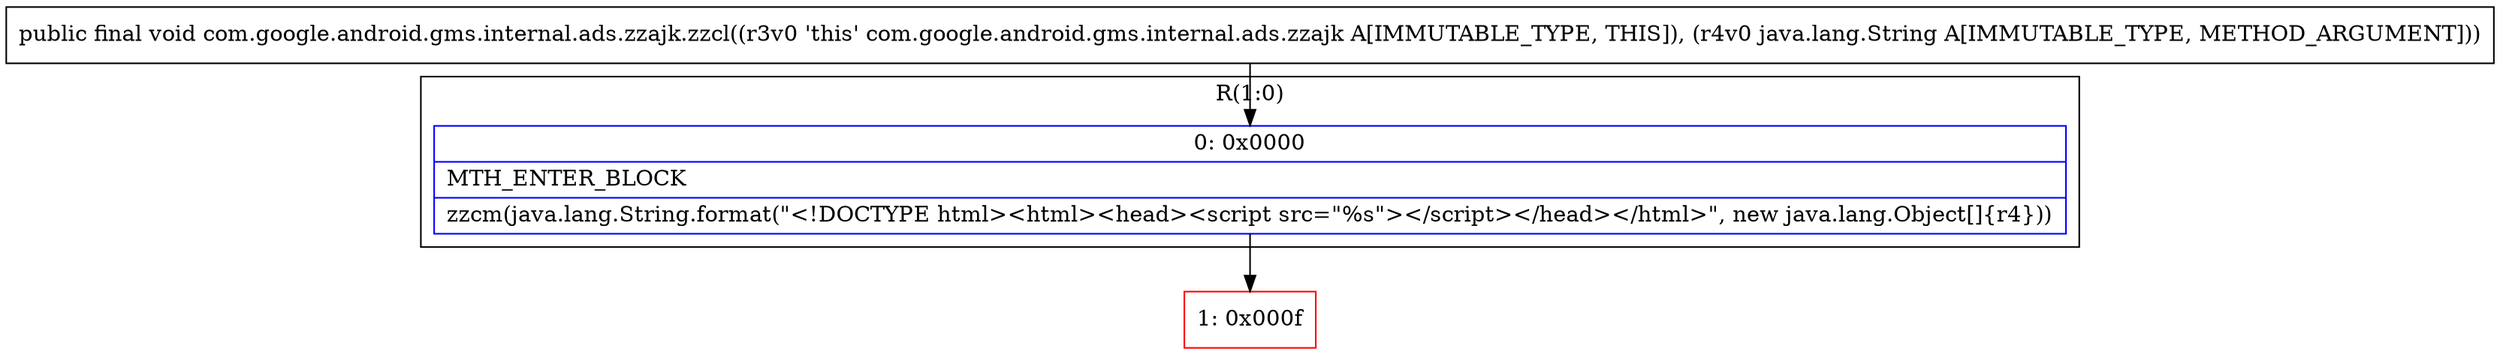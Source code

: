 digraph "CFG forcom.google.android.gms.internal.ads.zzajk.zzcl(Ljava\/lang\/String;)V" {
subgraph cluster_Region_1156717566 {
label = "R(1:0)";
node [shape=record,color=blue];
Node_0 [shape=record,label="{0\:\ 0x0000|MTH_ENTER_BLOCK\l|zzcm(java.lang.String.format(\"\<!DOCTYPE html\>\<html\>\<head\>\<script src=\"%s\"\>\<\/script\>\<\/head\>\<\/html\>\", new java.lang.Object[]\{r4\}))\l}"];
}
Node_1 [shape=record,color=red,label="{1\:\ 0x000f}"];
MethodNode[shape=record,label="{public final void com.google.android.gms.internal.ads.zzajk.zzcl((r3v0 'this' com.google.android.gms.internal.ads.zzajk A[IMMUTABLE_TYPE, THIS]), (r4v0 java.lang.String A[IMMUTABLE_TYPE, METHOD_ARGUMENT])) }"];
MethodNode -> Node_0;
Node_0 -> Node_1;
}

